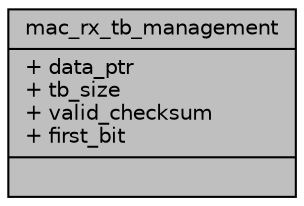 digraph "mac_rx_tb_management"
{
 // LATEX_PDF_SIZE
  edge [fontname="Helvetica",fontsize="10",labelfontname="Helvetica",labelfontsize="10"];
  node [fontname="Helvetica",fontsize="10",shape=record];
  Node1 [label="{mac_rx_tb_management\n|+ data_ptr\l+ tb_size\l+ valid_checksum\l+ first_bit\l|}",height=0.2,width=0.4,color="black", fillcolor="grey75", style="filled", fontcolor="black",tooltip=" "];
}
